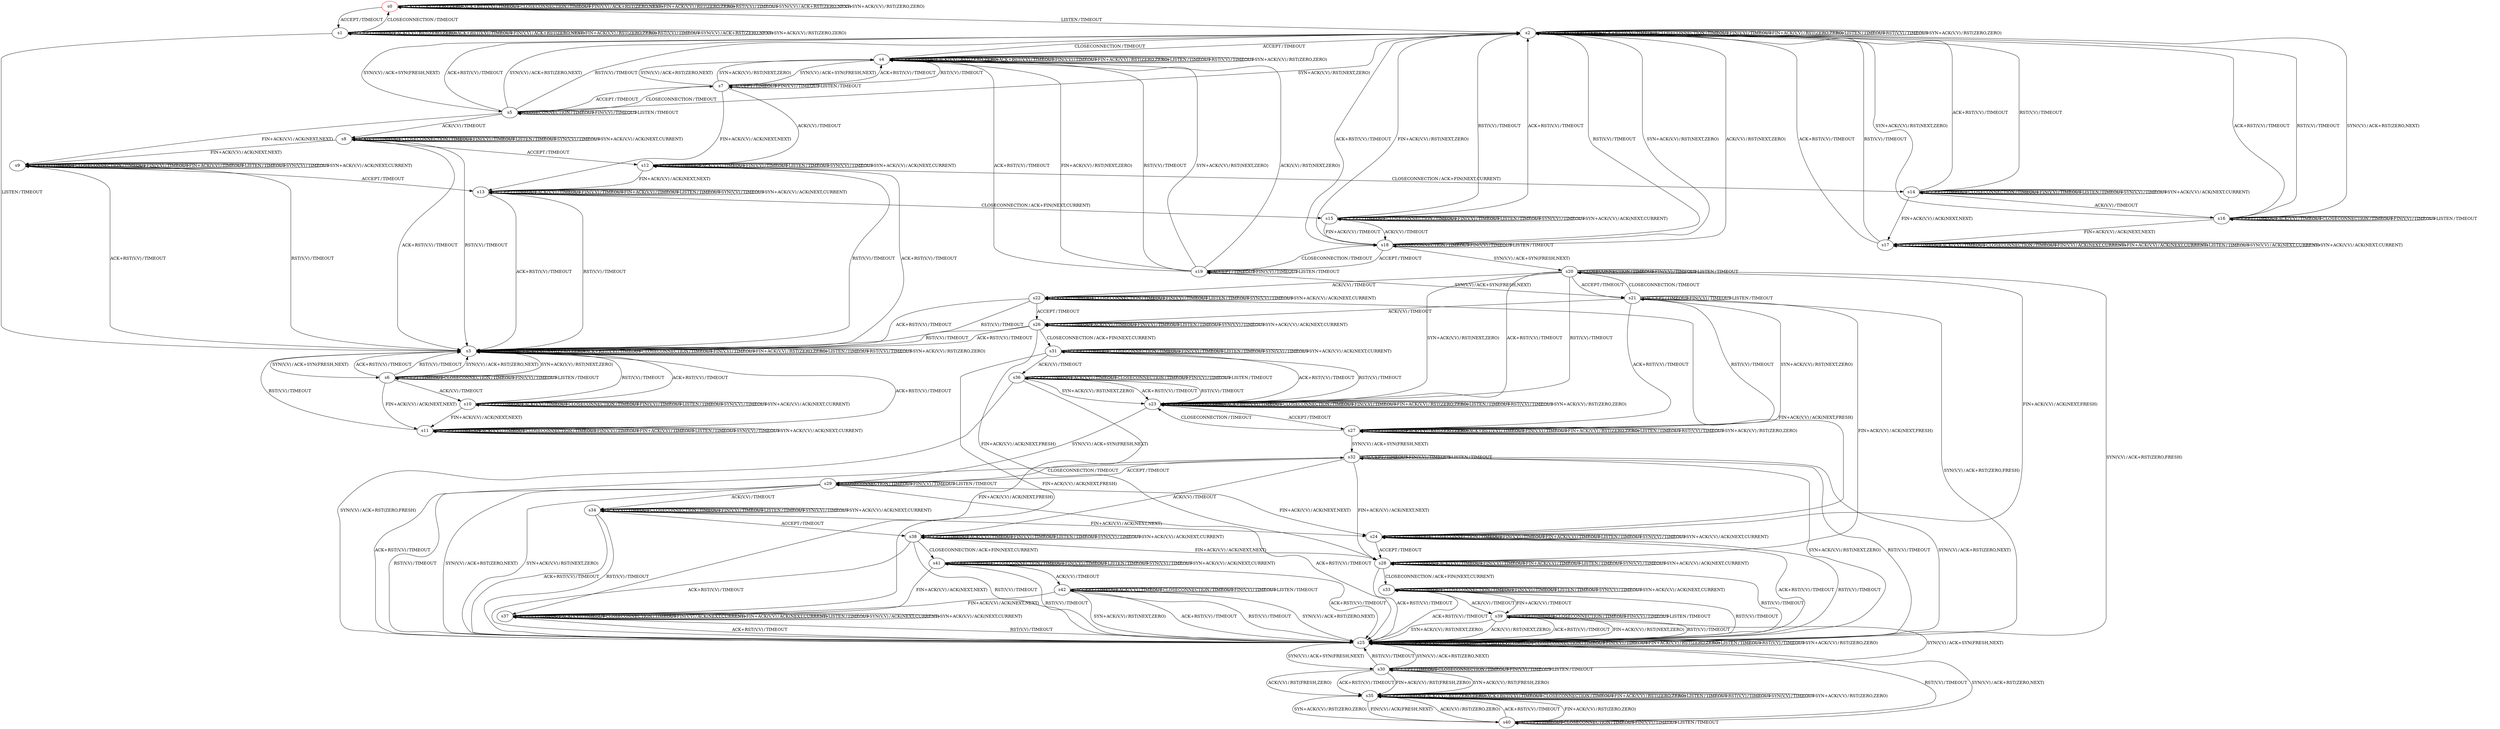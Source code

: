 digraph G {
label=""
s0 [color="red"]
s1
s2
s3
s4
s5
s6
s7
s8
s9
s10
s11
s12
s13
s14
s15
s16
s17
s18
s19
s20
s21
s22
s23
s24
s25
s26
s27
s28
s29
s30
s31
s32
s33
s34
s35
s36
s37
s38
s39
s40
s41
s42
s0 [label="s0"];
s0 -> s1[label=<<table border="0" cellpadding="1" cellspacing="0"><tr><td>ACCEPT</td><td>/</td><td>TIMEOUT</td></tr></table>>]
s0 -> s0[label=<<table border="0" cellpadding="1" cellspacing="0"><tr><td>ACK(V,V)</td><td>/</td><td>RST(ZERO,ZERO)</td></tr></table>>]
s0 -> s0[label=<<table border="0" cellpadding="1" cellspacing="0"><tr><td>ACK+RST(V,V)</td><td>/</td><td>TIMEOUT</td></tr></table>>]
s0 -> s0[label=<<table border="0" cellpadding="1" cellspacing="0"><tr><td>CLOSECONNECTION</td><td>/</td><td>TIMEOUT</td></tr></table>>]
s0 -> s0[label=<<table border="0" cellpadding="1" cellspacing="0"><tr><td>FIN(V,V)</td><td>/</td><td>ACK+RST(ZERO,NEXT)</td></tr></table>>]
s0 -> s0[label=<<table border="0" cellpadding="1" cellspacing="0"><tr><td>FIN+ACK(V,V)</td><td>/</td><td>RST(ZERO,ZERO)</td></tr></table>>]
s0 -> s2[label=<<table border="0" cellpadding="1" cellspacing="0"><tr><td>LISTEN</td><td>/</td><td>TIMEOUT</td></tr></table>>]
s0 -> s0[label=<<table border="0" cellpadding="1" cellspacing="0"><tr><td>RST(V,V)</td><td>/</td><td>TIMEOUT</td></tr></table>>]
s0 -> s0[label=<<table border="0" cellpadding="1" cellspacing="0"><tr><td>SYN(V,V)</td><td>/</td><td>ACK+RST(ZERO,NEXT)</td></tr></table>>]
s0 -> s0[label=<<table border="0" cellpadding="1" cellspacing="0"><tr><td>SYN+ACK(V,V)</td><td>/</td><td>RST(ZERO,ZERO)</td></tr></table>>]
s1 [label="s1"];
s1 -> s1[label=<<table border="0" cellpadding="1" cellspacing="0"><tr><td>ACCEPT</td><td>/</td><td>TIMEOUT</td></tr></table>>]
s1 -> s1[label=<<table border="0" cellpadding="1" cellspacing="0"><tr><td>ACK(V,V)</td><td>/</td><td>RST(ZERO,ZERO)</td></tr></table>>]
s1 -> s1[label=<<table border="0" cellpadding="1" cellspacing="0"><tr><td>ACK+RST(V,V)</td><td>/</td><td>TIMEOUT</td></tr></table>>]
s1 -> s0[label=<<table border="0" cellpadding="1" cellspacing="0"><tr><td>CLOSECONNECTION</td><td>/</td><td>TIMEOUT</td></tr></table>>]
s1 -> s1[label=<<table border="0" cellpadding="1" cellspacing="0"><tr><td>FIN(V,V)</td><td>/</td><td>ACK+RST(ZERO,NEXT)</td></tr></table>>]
s1 -> s1[label=<<table border="0" cellpadding="1" cellspacing="0"><tr><td>FIN+ACK(V,V)</td><td>/</td><td>RST(ZERO,ZERO)</td></tr></table>>]
s1 -> s3[label=<<table border="0" cellpadding="1" cellspacing="0"><tr><td>LISTEN</td><td>/</td><td>TIMEOUT</td></tr></table>>]
s1 -> s1[label=<<table border="0" cellpadding="1" cellspacing="0"><tr><td>RST(V,V)</td><td>/</td><td>TIMEOUT</td></tr></table>>]
s1 -> s1[label=<<table border="0" cellpadding="1" cellspacing="0"><tr><td>SYN(V,V)</td><td>/</td><td>ACK+RST(ZERO,NEXT)</td></tr></table>>]
s1 -> s1[label=<<table border="0" cellpadding="1" cellspacing="0"><tr><td>SYN+ACK(V,V)</td><td>/</td><td>RST(ZERO,ZERO)</td></tr></table>>]
s2 [label="s2"];
s2 -> s4[label=<<table border="0" cellpadding="1" cellspacing="0"><tr><td>ACCEPT</td><td>/</td><td>TIMEOUT</td></tr></table>>]
s2 -> s2[label=<<table border="0" cellpadding="1" cellspacing="0"><tr><td>ACK(V,V)</td><td>/</td><td>RST(ZERO,ZERO)</td></tr></table>>]
s2 -> s2[label=<<table border="0" cellpadding="1" cellspacing="0"><tr><td>ACK+RST(V,V)</td><td>/</td><td>TIMEOUT</td></tr></table>>]
s2 -> s2[label=<<table border="0" cellpadding="1" cellspacing="0"><tr><td>CLOSECONNECTION</td><td>/</td><td>TIMEOUT</td></tr></table>>]
s2 -> s2[label=<<table border="0" cellpadding="1" cellspacing="0"><tr><td>FIN(V,V)</td><td>/</td><td>TIMEOUT</td></tr></table>>]
s2 -> s2[label=<<table border="0" cellpadding="1" cellspacing="0"><tr><td>FIN+ACK(V,V)</td><td>/</td><td>RST(ZERO,ZERO)</td></tr></table>>]
s2 -> s2[label=<<table border="0" cellpadding="1" cellspacing="0"><tr><td>LISTEN</td><td>/</td><td>TIMEOUT</td></tr></table>>]
s2 -> s2[label=<<table border="0" cellpadding="1" cellspacing="0"><tr><td>RST(V,V)</td><td>/</td><td>TIMEOUT</td></tr></table>>]
s2 -> s5[label=<<table border="0" cellpadding="1" cellspacing="0"><tr><td>SYN(V,V)</td><td>/</td><td>ACK+SYN(FRESH,NEXT)</td></tr></table>>]
s2 -> s2[label=<<table border="0" cellpadding="1" cellspacing="0"><tr><td>SYN+ACK(V,V)</td><td>/</td><td>RST(ZERO,ZERO)</td></tr></table>>]
s3 [label="s3"];
s3 -> s3[label=<<table border="0" cellpadding="1" cellspacing="0"><tr><td>ACCEPT</td><td>/</td><td>TIMEOUT</td></tr></table>>]
s3 -> s3[label=<<table border="0" cellpadding="1" cellspacing="0"><tr><td>ACK(V,V)</td><td>/</td><td>RST(ZERO,ZERO)</td></tr></table>>]
s3 -> s3[label=<<table border="0" cellpadding="1" cellspacing="0"><tr><td>ACK+RST(V,V)</td><td>/</td><td>TIMEOUT</td></tr></table>>]
s3 -> s3[label=<<table border="0" cellpadding="1" cellspacing="0"><tr><td>CLOSECONNECTION</td><td>/</td><td>TIMEOUT</td></tr></table>>]
s3 -> s3[label=<<table border="0" cellpadding="1" cellspacing="0"><tr><td>FIN(V,V)</td><td>/</td><td>TIMEOUT</td></tr></table>>]
s3 -> s3[label=<<table border="0" cellpadding="1" cellspacing="0"><tr><td>FIN+ACK(V,V)</td><td>/</td><td>RST(ZERO,ZERO)</td></tr></table>>]
s3 -> s3[label=<<table border="0" cellpadding="1" cellspacing="0"><tr><td>LISTEN</td><td>/</td><td>TIMEOUT</td></tr></table>>]
s3 -> s3[label=<<table border="0" cellpadding="1" cellspacing="0"><tr><td>RST(V,V)</td><td>/</td><td>TIMEOUT</td></tr></table>>]
s3 -> s6[label=<<table border="0" cellpadding="1" cellspacing="0"><tr><td>SYN(V,V)</td><td>/</td><td>ACK+SYN(FRESH,NEXT)</td></tr></table>>]
s3 -> s3[label=<<table border="0" cellpadding="1" cellspacing="0"><tr><td>SYN+ACK(V,V)</td><td>/</td><td>RST(ZERO,ZERO)</td></tr></table>>]
s4 [label="s4"];
s4 -> s4[label=<<table border="0" cellpadding="1" cellspacing="0"><tr><td>ACCEPT</td><td>/</td><td>TIMEOUT</td></tr></table>>]
s4 -> s4[label=<<table border="0" cellpadding="1" cellspacing="0"><tr><td>ACK(V,V)</td><td>/</td><td>RST(ZERO,ZERO)</td></tr></table>>]
s4 -> s4[label=<<table border="0" cellpadding="1" cellspacing="0"><tr><td>ACK+RST(V,V)</td><td>/</td><td>TIMEOUT</td></tr></table>>]
s4 -> s2[label=<<table border="0" cellpadding="1" cellspacing="0"><tr><td>CLOSECONNECTION</td><td>/</td><td>TIMEOUT</td></tr></table>>]
s4 -> s4[label=<<table border="0" cellpadding="1" cellspacing="0"><tr><td>FIN(V,V)</td><td>/</td><td>TIMEOUT</td></tr></table>>]
s4 -> s4[label=<<table border="0" cellpadding="1" cellspacing="0"><tr><td>FIN+ACK(V,V)</td><td>/</td><td>RST(ZERO,ZERO)</td></tr></table>>]
s4 -> s4[label=<<table border="0" cellpadding="1" cellspacing="0"><tr><td>LISTEN</td><td>/</td><td>TIMEOUT</td></tr></table>>]
s4 -> s4[label=<<table border="0" cellpadding="1" cellspacing="0"><tr><td>RST(V,V)</td><td>/</td><td>TIMEOUT</td></tr></table>>]
s4 -> s7[label=<<table border="0" cellpadding="1" cellspacing="0"><tr><td>SYN(V,V)</td><td>/</td><td>ACK+SYN(FRESH,NEXT)</td></tr></table>>]
s4 -> s4[label=<<table border="0" cellpadding="1" cellspacing="0"><tr><td>SYN+ACK(V,V)</td><td>/</td><td>RST(ZERO,ZERO)</td></tr></table>>]
s5 [label="s5"];
s5 -> s7[label=<<table border="0" cellpadding="1" cellspacing="0"><tr><td>ACCEPT</td><td>/</td><td>TIMEOUT</td></tr></table>>]
s5 -> s8[label=<<table border="0" cellpadding="1" cellspacing="0"><tr><td>ACK(V,V)</td><td>/</td><td>TIMEOUT</td></tr></table>>]
s5 -> s2[label=<<table border="0" cellpadding="1" cellspacing="0"><tr><td>ACK+RST(V,V)</td><td>/</td><td>TIMEOUT</td></tr></table>>]
s5 -> s5[label=<<table border="0" cellpadding="1" cellspacing="0"><tr><td>CLOSECONNECTION</td><td>/</td><td>TIMEOUT</td></tr></table>>]
s5 -> s5[label=<<table border="0" cellpadding="1" cellspacing="0"><tr><td>FIN(V,V)</td><td>/</td><td>TIMEOUT</td></tr></table>>]
s5 -> s9[label=<<table border="0" cellpadding="1" cellspacing="0"><tr><td>FIN+ACK(V,V)</td><td>/</td><td>ACK(NEXT,NEXT)</td></tr></table>>]
s5 -> s5[label=<<table border="0" cellpadding="1" cellspacing="0"><tr><td>LISTEN</td><td>/</td><td>TIMEOUT</td></tr></table>>]
s5 -> s2[label=<<table border="0" cellpadding="1" cellspacing="0"><tr><td>RST(V,V)</td><td>/</td><td>TIMEOUT</td></tr></table>>]
s5 -> s2[label=<<table border="0" cellpadding="1" cellspacing="0"><tr><td>SYN(V,V)</td><td>/</td><td>ACK+RST(ZERO,NEXT)</td></tr></table>>]
s5 -> s2[label=<<table border="0" cellpadding="1" cellspacing="0"><tr><td>SYN+ACK(V,V)</td><td>/</td><td>RST(NEXT,ZERO)</td></tr></table>>]
s6 [label="s6"];
s6 -> s6[label=<<table border="0" cellpadding="1" cellspacing="0"><tr><td>ACCEPT</td><td>/</td><td>TIMEOUT</td></tr></table>>]
s6 -> s10[label=<<table border="0" cellpadding="1" cellspacing="0"><tr><td>ACK(V,V)</td><td>/</td><td>TIMEOUT</td></tr></table>>]
s6 -> s3[label=<<table border="0" cellpadding="1" cellspacing="0"><tr><td>ACK+RST(V,V)</td><td>/</td><td>TIMEOUT</td></tr></table>>]
s6 -> s6[label=<<table border="0" cellpadding="1" cellspacing="0"><tr><td>CLOSECONNECTION</td><td>/</td><td>TIMEOUT</td></tr></table>>]
s6 -> s6[label=<<table border="0" cellpadding="1" cellspacing="0"><tr><td>FIN(V,V)</td><td>/</td><td>TIMEOUT</td></tr></table>>]
s6 -> s11[label=<<table border="0" cellpadding="1" cellspacing="0"><tr><td>FIN+ACK(V,V)</td><td>/</td><td>ACK(NEXT,NEXT)</td></tr></table>>]
s6 -> s6[label=<<table border="0" cellpadding="1" cellspacing="0"><tr><td>LISTEN</td><td>/</td><td>TIMEOUT</td></tr></table>>]
s6 -> s3[label=<<table border="0" cellpadding="1" cellspacing="0"><tr><td>RST(V,V)</td><td>/</td><td>TIMEOUT</td></tr></table>>]
s6 -> s3[label=<<table border="0" cellpadding="1" cellspacing="0"><tr><td>SYN(V,V)</td><td>/</td><td>ACK+RST(ZERO,NEXT)</td></tr></table>>]
s6 -> s3[label=<<table border="0" cellpadding="1" cellspacing="0"><tr><td>SYN+ACK(V,V)</td><td>/</td><td>RST(NEXT,ZERO)</td></tr></table>>]
s7 [label="s7"];
s7 -> s7[label=<<table border="0" cellpadding="1" cellspacing="0"><tr><td>ACCEPT</td><td>/</td><td>TIMEOUT</td></tr></table>>]
s7 -> s12[label=<<table border="0" cellpadding="1" cellspacing="0"><tr><td>ACK(V,V)</td><td>/</td><td>TIMEOUT</td></tr></table>>]
s7 -> s4[label=<<table border="0" cellpadding="1" cellspacing="0"><tr><td>ACK+RST(V,V)</td><td>/</td><td>TIMEOUT</td></tr></table>>]
s7 -> s5[label=<<table border="0" cellpadding="1" cellspacing="0"><tr><td>CLOSECONNECTION</td><td>/</td><td>TIMEOUT</td></tr></table>>]
s7 -> s7[label=<<table border="0" cellpadding="1" cellspacing="0"><tr><td>FIN(V,V)</td><td>/</td><td>TIMEOUT</td></tr></table>>]
s7 -> s13[label=<<table border="0" cellpadding="1" cellspacing="0"><tr><td>FIN+ACK(V,V)</td><td>/</td><td>ACK(NEXT,NEXT)</td></tr></table>>]
s7 -> s7[label=<<table border="0" cellpadding="1" cellspacing="0"><tr><td>LISTEN</td><td>/</td><td>TIMEOUT</td></tr></table>>]
s7 -> s4[label=<<table border="0" cellpadding="1" cellspacing="0"><tr><td>RST(V,V)</td><td>/</td><td>TIMEOUT</td></tr></table>>]
s7 -> s4[label=<<table border="0" cellpadding="1" cellspacing="0"><tr><td>SYN(V,V)</td><td>/</td><td>ACK+RST(ZERO,NEXT)</td></tr></table>>]
s7 -> s4[label=<<table border="0" cellpadding="1" cellspacing="0"><tr><td>SYN+ACK(V,V)</td><td>/</td><td>RST(NEXT,ZERO)</td></tr></table>>]
s8 [label="s8"];
s8 -> s12[label=<<table border="0" cellpadding="1" cellspacing="0"><tr><td>ACCEPT</td><td>/</td><td>TIMEOUT</td></tr></table>>]
s8 -> s8[label=<<table border="0" cellpadding="1" cellspacing="0"><tr><td>ACK(V,V)</td><td>/</td><td>TIMEOUT</td></tr></table>>]
s8 -> s3[label=<<table border="0" cellpadding="1" cellspacing="0"><tr><td>ACK+RST(V,V)</td><td>/</td><td>TIMEOUT</td></tr></table>>]
s8 -> s8[label=<<table border="0" cellpadding="1" cellspacing="0"><tr><td>CLOSECONNECTION</td><td>/</td><td>TIMEOUT</td></tr></table>>]
s8 -> s8[label=<<table border="0" cellpadding="1" cellspacing="0"><tr><td>FIN(V,V)</td><td>/</td><td>TIMEOUT</td></tr></table>>]
s8 -> s9[label=<<table border="0" cellpadding="1" cellspacing="0"><tr><td>FIN+ACK(V,V)</td><td>/</td><td>ACK(NEXT,NEXT)</td></tr></table>>]
s8 -> s8[label=<<table border="0" cellpadding="1" cellspacing="0"><tr><td>LISTEN</td><td>/</td><td>TIMEOUT</td></tr></table>>]
s8 -> s3[label=<<table border="0" cellpadding="1" cellspacing="0"><tr><td>RST(V,V)</td><td>/</td><td>TIMEOUT</td></tr></table>>]
s8 -> s8[label=<<table border="0" cellpadding="1" cellspacing="0"><tr><td>SYN(V,V)</td><td>/</td><td>TIMEOUT</td></tr></table>>]
s8 -> s8[label=<<table border="0" cellpadding="1" cellspacing="0"><tr><td>SYN+ACK(V,V)</td><td>/</td><td>ACK(NEXT,CURRENT)</td></tr></table>>]
s9 [label="s9"];
s9 -> s13[label=<<table border="0" cellpadding="1" cellspacing="0"><tr><td>ACCEPT</td><td>/</td><td>TIMEOUT</td></tr></table>>]
s9 -> s9[label=<<table border="0" cellpadding="1" cellspacing="0"><tr><td>ACK(V,V)</td><td>/</td><td>TIMEOUT</td></tr></table>>]
s9 -> s3[label=<<table border="0" cellpadding="1" cellspacing="0"><tr><td>ACK+RST(V,V)</td><td>/</td><td>TIMEOUT</td></tr></table>>]
s9 -> s9[label=<<table border="0" cellpadding="1" cellspacing="0"><tr><td>CLOSECONNECTION</td><td>/</td><td>TIMEOUT</td></tr></table>>]
s9 -> s9[label=<<table border="0" cellpadding="1" cellspacing="0"><tr><td>FIN(V,V)</td><td>/</td><td>TIMEOUT</td></tr></table>>]
s9 -> s9[label=<<table border="0" cellpadding="1" cellspacing="0"><tr><td>FIN+ACK(V,V)</td><td>/</td><td>TIMEOUT</td></tr></table>>]
s9 -> s9[label=<<table border="0" cellpadding="1" cellspacing="0"><tr><td>LISTEN</td><td>/</td><td>TIMEOUT</td></tr></table>>]
s9 -> s3[label=<<table border="0" cellpadding="1" cellspacing="0"><tr><td>RST(V,V)</td><td>/</td><td>TIMEOUT</td></tr></table>>]
s9 -> s9[label=<<table border="0" cellpadding="1" cellspacing="0"><tr><td>SYN(V,V)</td><td>/</td><td>TIMEOUT</td></tr></table>>]
s9 -> s9[label=<<table border="0" cellpadding="1" cellspacing="0"><tr><td>SYN+ACK(V,V)</td><td>/</td><td>ACK(NEXT,CURRENT)</td></tr></table>>]
s10 [label="s10"];
s10 -> s10[label=<<table border="0" cellpadding="1" cellspacing="0"><tr><td>ACCEPT</td><td>/</td><td>TIMEOUT</td></tr></table>>]
s10 -> s10[label=<<table border="0" cellpadding="1" cellspacing="0"><tr><td>ACK(V,V)</td><td>/</td><td>TIMEOUT</td></tr></table>>]
s10 -> s3[label=<<table border="0" cellpadding="1" cellspacing="0"><tr><td>ACK+RST(V,V)</td><td>/</td><td>TIMEOUT</td></tr></table>>]
s10 -> s10[label=<<table border="0" cellpadding="1" cellspacing="0"><tr><td>CLOSECONNECTION</td><td>/</td><td>TIMEOUT</td></tr></table>>]
s10 -> s10[label=<<table border="0" cellpadding="1" cellspacing="0"><tr><td>FIN(V,V)</td><td>/</td><td>TIMEOUT</td></tr></table>>]
s10 -> s11[label=<<table border="0" cellpadding="1" cellspacing="0"><tr><td>FIN+ACK(V,V)</td><td>/</td><td>ACK(NEXT,NEXT)</td></tr></table>>]
s10 -> s10[label=<<table border="0" cellpadding="1" cellspacing="0"><tr><td>LISTEN</td><td>/</td><td>TIMEOUT</td></tr></table>>]
s10 -> s3[label=<<table border="0" cellpadding="1" cellspacing="0"><tr><td>RST(V,V)</td><td>/</td><td>TIMEOUT</td></tr></table>>]
s10 -> s10[label=<<table border="0" cellpadding="1" cellspacing="0"><tr><td>SYN(V,V)</td><td>/</td><td>TIMEOUT</td></tr></table>>]
s10 -> s10[label=<<table border="0" cellpadding="1" cellspacing="0"><tr><td>SYN+ACK(V,V)</td><td>/</td><td>ACK(NEXT,CURRENT)</td></tr></table>>]
s11 [label="s11"];
s11 -> s11[label=<<table border="0" cellpadding="1" cellspacing="0"><tr><td>ACCEPT</td><td>/</td><td>TIMEOUT</td></tr></table>>]
s11 -> s11[label=<<table border="0" cellpadding="1" cellspacing="0"><tr><td>ACK(V,V)</td><td>/</td><td>TIMEOUT</td></tr></table>>]
s11 -> s3[label=<<table border="0" cellpadding="1" cellspacing="0"><tr><td>ACK+RST(V,V)</td><td>/</td><td>TIMEOUT</td></tr></table>>]
s11 -> s11[label=<<table border="0" cellpadding="1" cellspacing="0"><tr><td>CLOSECONNECTION</td><td>/</td><td>TIMEOUT</td></tr></table>>]
s11 -> s11[label=<<table border="0" cellpadding="1" cellspacing="0"><tr><td>FIN(V,V)</td><td>/</td><td>TIMEOUT</td></tr></table>>]
s11 -> s11[label=<<table border="0" cellpadding="1" cellspacing="0"><tr><td>FIN+ACK(V,V)</td><td>/</td><td>TIMEOUT</td></tr></table>>]
s11 -> s11[label=<<table border="0" cellpadding="1" cellspacing="0"><tr><td>LISTEN</td><td>/</td><td>TIMEOUT</td></tr></table>>]
s11 -> s3[label=<<table border="0" cellpadding="1" cellspacing="0"><tr><td>RST(V,V)</td><td>/</td><td>TIMEOUT</td></tr></table>>]
s11 -> s11[label=<<table border="0" cellpadding="1" cellspacing="0"><tr><td>SYN(V,V)</td><td>/</td><td>TIMEOUT</td></tr></table>>]
s11 -> s11[label=<<table border="0" cellpadding="1" cellspacing="0"><tr><td>SYN+ACK(V,V)</td><td>/</td><td>ACK(NEXT,CURRENT)</td></tr></table>>]
s12 [label="s12"];
s12 -> s12[label=<<table border="0" cellpadding="1" cellspacing="0"><tr><td>ACCEPT</td><td>/</td><td>TIMEOUT</td></tr></table>>]
s12 -> s12[label=<<table border="0" cellpadding="1" cellspacing="0"><tr><td>ACK(V,V)</td><td>/</td><td>TIMEOUT</td></tr></table>>]
s12 -> s3[label=<<table border="0" cellpadding="1" cellspacing="0"><tr><td>ACK+RST(V,V)</td><td>/</td><td>TIMEOUT</td></tr></table>>]
s12 -> s14[label=<<table border="0" cellpadding="1" cellspacing="0"><tr><td>CLOSECONNECTION</td><td>/</td><td>ACK+FIN(NEXT,CURRENT)</td></tr></table>>]
s12 -> s12[label=<<table border="0" cellpadding="1" cellspacing="0"><tr><td>FIN(V,V)</td><td>/</td><td>TIMEOUT</td></tr></table>>]
s12 -> s13[label=<<table border="0" cellpadding="1" cellspacing="0"><tr><td>FIN+ACK(V,V)</td><td>/</td><td>ACK(NEXT,NEXT)</td></tr></table>>]
s12 -> s12[label=<<table border="0" cellpadding="1" cellspacing="0"><tr><td>LISTEN</td><td>/</td><td>TIMEOUT</td></tr></table>>]
s12 -> s3[label=<<table border="0" cellpadding="1" cellspacing="0"><tr><td>RST(V,V)</td><td>/</td><td>TIMEOUT</td></tr></table>>]
s12 -> s12[label=<<table border="0" cellpadding="1" cellspacing="0"><tr><td>SYN(V,V)</td><td>/</td><td>TIMEOUT</td></tr></table>>]
s12 -> s12[label=<<table border="0" cellpadding="1" cellspacing="0"><tr><td>SYN+ACK(V,V)</td><td>/</td><td>ACK(NEXT,CURRENT)</td></tr></table>>]
s13 [label="s13"];
s13 -> s13[label=<<table border="0" cellpadding="1" cellspacing="0"><tr><td>ACCEPT</td><td>/</td><td>TIMEOUT</td></tr></table>>]
s13 -> s13[label=<<table border="0" cellpadding="1" cellspacing="0"><tr><td>ACK(V,V)</td><td>/</td><td>TIMEOUT</td></tr></table>>]
s13 -> s3[label=<<table border="0" cellpadding="1" cellspacing="0"><tr><td>ACK+RST(V,V)</td><td>/</td><td>TIMEOUT</td></tr></table>>]
s13 -> s15[label=<<table border="0" cellpadding="1" cellspacing="0"><tr><td>CLOSECONNECTION</td><td>/</td><td>ACK+FIN(NEXT,CURRENT)</td></tr></table>>]
s13 -> s13[label=<<table border="0" cellpadding="1" cellspacing="0"><tr><td>FIN(V,V)</td><td>/</td><td>TIMEOUT</td></tr></table>>]
s13 -> s13[label=<<table border="0" cellpadding="1" cellspacing="0"><tr><td>FIN+ACK(V,V)</td><td>/</td><td>TIMEOUT</td></tr></table>>]
s13 -> s13[label=<<table border="0" cellpadding="1" cellspacing="0"><tr><td>LISTEN</td><td>/</td><td>TIMEOUT</td></tr></table>>]
s13 -> s3[label=<<table border="0" cellpadding="1" cellspacing="0"><tr><td>RST(V,V)</td><td>/</td><td>TIMEOUT</td></tr></table>>]
s13 -> s13[label=<<table border="0" cellpadding="1" cellspacing="0"><tr><td>SYN(V,V)</td><td>/</td><td>TIMEOUT</td></tr></table>>]
s13 -> s13[label=<<table border="0" cellpadding="1" cellspacing="0"><tr><td>SYN+ACK(V,V)</td><td>/</td><td>ACK(NEXT,CURRENT)</td></tr></table>>]
s14 [label="s14"];
s14 -> s14[label=<<table border="0" cellpadding="1" cellspacing="0"><tr><td>ACCEPT</td><td>/</td><td>TIMEOUT</td></tr></table>>]
s14 -> s16[label=<<table border="0" cellpadding="1" cellspacing="0"><tr><td>ACK(V,V)</td><td>/</td><td>TIMEOUT</td></tr></table>>]
s14 -> s2[label=<<table border="0" cellpadding="1" cellspacing="0"><tr><td>ACK+RST(V,V)</td><td>/</td><td>TIMEOUT</td></tr></table>>]
s14 -> s14[label=<<table border="0" cellpadding="1" cellspacing="0"><tr><td>CLOSECONNECTION</td><td>/</td><td>TIMEOUT</td></tr></table>>]
s14 -> s14[label=<<table border="0" cellpadding="1" cellspacing="0"><tr><td>FIN(V,V)</td><td>/</td><td>TIMEOUT</td></tr></table>>]
s14 -> s17[label=<<table border="0" cellpadding="1" cellspacing="0"><tr><td>FIN+ACK(V,V)</td><td>/</td><td>ACK(NEXT,NEXT)</td></tr></table>>]
s14 -> s14[label=<<table border="0" cellpadding="1" cellspacing="0"><tr><td>LISTEN</td><td>/</td><td>TIMEOUT</td></tr></table>>]
s14 -> s2[label=<<table border="0" cellpadding="1" cellspacing="0"><tr><td>RST(V,V)</td><td>/</td><td>TIMEOUT</td></tr></table>>]
s14 -> s14[label=<<table border="0" cellpadding="1" cellspacing="0"><tr><td>SYN(V,V)</td><td>/</td><td>TIMEOUT</td></tr></table>>]
s14 -> s14[label=<<table border="0" cellpadding="1" cellspacing="0"><tr><td>SYN+ACK(V,V)</td><td>/</td><td>ACK(NEXT,CURRENT)</td></tr></table>>]
s15 [label="s15"];
s15 -> s15[label=<<table border="0" cellpadding="1" cellspacing="0"><tr><td>ACCEPT</td><td>/</td><td>TIMEOUT</td></tr></table>>]
s15 -> s18[label=<<table border="0" cellpadding="1" cellspacing="0"><tr><td>ACK(V,V)</td><td>/</td><td>TIMEOUT</td></tr></table>>]
s15 -> s2[label=<<table border="0" cellpadding="1" cellspacing="0"><tr><td>ACK+RST(V,V)</td><td>/</td><td>TIMEOUT</td></tr></table>>]
s15 -> s15[label=<<table border="0" cellpadding="1" cellspacing="0"><tr><td>CLOSECONNECTION</td><td>/</td><td>TIMEOUT</td></tr></table>>]
s15 -> s15[label=<<table border="0" cellpadding="1" cellspacing="0"><tr><td>FIN(V,V)</td><td>/</td><td>TIMEOUT</td></tr></table>>]
s15 -> s18[label=<<table border="0" cellpadding="1" cellspacing="0"><tr><td>FIN+ACK(V,V)</td><td>/</td><td>TIMEOUT</td></tr></table>>]
s15 -> s15[label=<<table border="0" cellpadding="1" cellspacing="0"><tr><td>LISTEN</td><td>/</td><td>TIMEOUT</td></tr></table>>]
s15 -> s2[label=<<table border="0" cellpadding="1" cellspacing="0"><tr><td>RST(V,V)</td><td>/</td><td>TIMEOUT</td></tr></table>>]
s15 -> s15[label=<<table border="0" cellpadding="1" cellspacing="0"><tr><td>SYN(V,V)</td><td>/</td><td>TIMEOUT</td></tr></table>>]
s15 -> s15[label=<<table border="0" cellpadding="1" cellspacing="0"><tr><td>SYN+ACK(V,V)</td><td>/</td><td>ACK(NEXT,CURRENT)</td></tr></table>>]
s16 [label="s16"];
s16 -> s16[label=<<table border="0" cellpadding="1" cellspacing="0"><tr><td>ACCEPT</td><td>/</td><td>TIMEOUT</td></tr></table>>]
s16 -> s16[label=<<table border="0" cellpadding="1" cellspacing="0"><tr><td>ACK(V,V)</td><td>/</td><td>TIMEOUT</td></tr></table>>]
s16 -> s2[label=<<table border="0" cellpadding="1" cellspacing="0"><tr><td>ACK+RST(V,V)</td><td>/</td><td>TIMEOUT</td></tr></table>>]
s16 -> s16[label=<<table border="0" cellpadding="1" cellspacing="0"><tr><td>CLOSECONNECTION</td><td>/</td><td>TIMEOUT</td></tr></table>>]
s16 -> s16[label=<<table border="0" cellpadding="1" cellspacing="0"><tr><td>FIN(V,V)</td><td>/</td><td>TIMEOUT</td></tr></table>>]
s16 -> s17[label=<<table border="0" cellpadding="1" cellspacing="0"><tr><td>FIN+ACK(V,V)</td><td>/</td><td>ACK(NEXT,NEXT)</td></tr></table>>]
s16 -> s16[label=<<table border="0" cellpadding="1" cellspacing="0"><tr><td>LISTEN</td><td>/</td><td>TIMEOUT</td></tr></table>>]
s16 -> s2[label=<<table border="0" cellpadding="1" cellspacing="0"><tr><td>RST(V,V)</td><td>/</td><td>TIMEOUT</td></tr></table>>]
s16 -> s2[label=<<table border="0" cellpadding="1" cellspacing="0"><tr><td>SYN(V,V)</td><td>/</td><td>ACK+RST(ZERO,NEXT)</td></tr></table>>]
s16 -> s2[label=<<table border="0" cellpadding="1" cellspacing="0"><tr><td>SYN+ACK(V,V)</td><td>/</td><td>RST(NEXT,ZERO)</td></tr></table>>]
s17 [label="s17"];
s17 -> s17[label=<<table border="0" cellpadding="1" cellspacing="0"><tr><td>ACCEPT</td><td>/</td><td>TIMEOUT</td></tr></table>>]
s17 -> s17[label=<<table border="0" cellpadding="1" cellspacing="0"><tr><td>ACK(V,V)</td><td>/</td><td>TIMEOUT</td></tr></table>>]
s17 -> s2[label=<<table border="0" cellpadding="1" cellspacing="0"><tr><td>ACK+RST(V,V)</td><td>/</td><td>TIMEOUT</td></tr></table>>]
s17 -> s17[label=<<table border="0" cellpadding="1" cellspacing="0"><tr><td>CLOSECONNECTION</td><td>/</td><td>TIMEOUT</td></tr></table>>]
s17 -> s17[label=<<table border="0" cellpadding="1" cellspacing="0"><tr><td>FIN(V,V)</td><td>/</td><td>ACK(NEXT,CURRENT)</td></tr></table>>]
s17 -> s17[label=<<table border="0" cellpadding="1" cellspacing="0"><tr><td>FIN+ACK(V,V)</td><td>/</td><td>ACK(NEXT,CURRENT)</td></tr></table>>]
s17 -> s17[label=<<table border="0" cellpadding="1" cellspacing="0"><tr><td>LISTEN</td><td>/</td><td>TIMEOUT</td></tr></table>>]
s17 -> s2[label=<<table border="0" cellpadding="1" cellspacing="0"><tr><td>RST(V,V)</td><td>/</td><td>TIMEOUT</td></tr></table>>]
s17 -> s17[label=<<table border="0" cellpadding="1" cellspacing="0"><tr><td>SYN(V,V)</td><td>/</td><td>ACK(NEXT,CURRENT)</td></tr></table>>]
s17 -> s17[label=<<table border="0" cellpadding="1" cellspacing="0"><tr><td>SYN+ACK(V,V)</td><td>/</td><td>ACK(NEXT,CURRENT)</td></tr></table>>]
s18 [label="s18"];
s18 -> s19[label=<<table border="0" cellpadding="1" cellspacing="0"><tr><td>ACCEPT</td><td>/</td><td>TIMEOUT</td></tr></table>>]
s18 -> s2[label=<<table border="0" cellpadding="1" cellspacing="0"><tr><td>ACK(V,V)</td><td>/</td><td>RST(NEXT,ZERO)</td></tr></table>>]
s18 -> s2[label=<<table border="0" cellpadding="1" cellspacing="0"><tr><td>ACK+RST(V,V)</td><td>/</td><td>TIMEOUT</td></tr></table>>]
s18 -> s18[label=<<table border="0" cellpadding="1" cellspacing="0"><tr><td>CLOSECONNECTION</td><td>/</td><td>TIMEOUT</td></tr></table>>]
s18 -> s18[label=<<table border="0" cellpadding="1" cellspacing="0"><tr><td>FIN(V,V)</td><td>/</td><td>TIMEOUT</td></tr></table>>]
s18 -> s2[label=<<table border="0" cellpadding="1" cellspacing="0"><tr><td>FIN+ACK(V,V)</td><td>/</td><td>RST(NEXT,ZERO)</td></tr></table>>]
s18 -> s18[label=<<table border="0" cellpadding="1" cellspacing="0"><tr><td>LISTEN</td><td>/</td><td>TIMEOUT</td></tr></table>>]
s18 -> s2[label=<<table border="0" cellpadding="1" cellspacing="0"><tr><td>RST(V,V)</td><td>/</td><td>TIMEOUT</td></tr></table>>]
s18 -> s20[label=<<table border="0" cellpadding="1" cellspacing="0"><tr><td>SYN(V,V)</td><td>/</td><td>ACK+SYN(FRESH,NEXT)</td></tr></table>>]
s18 -> s2[label=<<table border="0" cellpadding="1" cellspacing="0"><tr><td>SYN+ACK(V,V)</td><td>/</td><td>RST(NEXT,ZERO)</td></tr></table>>]
s19 [label="s19"];
s19 -> s19[label=<<table border="0" cellpadding="1" cellspacing="0"><tr><td>ACCEPT</td><td>/</td><td>TIMEOUT</td></tr></table>>]
s19 -> s4[label=<<table border="0" cellpadding="1" cellspacing="0"><tr><td>ACK(V,V)</td><td>/</td><td>RST(NEXT,ZERO)</td></tr></table>>]
s19 -> s4[label=<<table border="0" cellpadding="1" cellspacing="0"><tr><td>ACK+RST(V,V)</td><td>/</td><td>TIMEOUT</td></tr></table>>]
s19 -> s18[label=<<table border="0" cellpadding="1" cellspacing="0"><tr><td>CLOSECONNECTION</td><td>/</td><td>TIMEOUT</td></tr></table>>]
s19 -> s19[label=<<table border="0" cellpadding="1" cellspacing="0"><tr><td>FIN(V,V)</td><td>/</td><td>TIMEOUT</td></tr></table>>]
s19 -> s4[label=<<table border="0" cellpadding="1" cellspacing="0"><tr><td>FIN+ACK(V,V)</td><td>/</td><td>RST(NEXT,ZERO)</td></tr></table>>]
s19 -> s19[label=<<table border="0" cellpadding="1" cellspacing="0"><tr><td>LISTEN</td><td>/</td><td>TIMEOUT</td></tr></table>>]
s19 -> s4[label=<<table border="0" cellpadding="1" cellspacing="0"><tr><td>RST(V,V)</td><td>/</td><td>TIMEOUT</td></tr></table>>]
s19 -> s21[label=<<table border="0" cellpadding="1" cellspacing="0"><tr><td>SYN(V,V)</td><td>/</td><td>ACK+SYN(FRESH,NEXT)</td></tr></table>>]
s19 -> s4[label=<<table border="0" cellpadding="1" cellspacing="0"><tr><td>SYN+ACK(V,V)</td><td>/</td><td>RST(NEXT,ZERO)</td></tr></table>>]
s20 [label="s20"];
s20 -> s21[label=<<table border="0" cellpadding="1" cellspacing="0"><tr><td>ACCEPT</td><td>/</td><td>TIMEOUT</td></tr></table>>]
s20 -> s22[label=<<table border="0" cellpadding="1" cellspacing="0"><tr><td>ACK(V,V)</td><td>/</td><td>TIMEOUT</td></tr></table>>]
s20 -> s23[label=<<table border="0" cellpadding="1" cellspacing="0"><tr><td>ACK+RST(V,V)</td><td>/</td><td>TIMEOUT</td></tr></table>>]
s20 -> s20[label=<<table border="0" cellpadding="1" cellspacing="0"><tr><td>CLOSECONNECTION</td><td>/</td><td>TIMEOUT</td></tr></table>>]
s20 -> s20[label=<<table border="0" cellpadding="1" cellspacing="0"><tr><td>FIN(V,V)</td><td>/</td><td>TIMEOUT</td></tr></table>>]
s20 -> s24[label=<<table border="0" cellpadding="1" cellspacing="0"><tr><td>FIN+ACK(V,V)</td><td>/</td><td>ACK(NEXT,FRESH)</td></tr></table>>]
s20 -> s20[label=<<table border="0" cellpadding="1" cellspacing="0"><tr><td>LISTEN</td><td>/</td><td>TIMEOUT</td></tr></table>>]
s20 -> s23[label=<<table border="0" cellpadding="1" cellspacing="0"><tr><td>RST(V,V)</td><td>/</td><td>TIMEOUT</td></tr></table>>]
s20 -> s25[label=<<table border="0" cellpadding="1" cellspacing="0"><tr><td>SYN(V,V)</td><td>/</td><td>ACK+RST(ZERO,FRESH)</td></tr></table>>]
s20 -> s23[label=<<table border="0" cellpadding="1" cellspacing="0"><tr><td>SYN+ACK(V,V)</td><td>/</td><td>RST(NEXT,ZERO)</td></tr></table>>]
s21 [label="s21"];
s21 -> s21[label=<<table border="0" cellpadding="1" cellspacing="0"><tr><td>ACCEPT</td><td>/</td><td>TIMEOUT</td></tr></table>>]
s21 -> s26[label=<<table border="0" cellpadding="1" cellspacing="0"><tr><td>ACK(V,V)</td><td>/</td><td>TIMEOUT</td></tr></table>>]
s21 -> s27[label=<<table border="0" cellpadding="1" cellspacing="0"><tr><td>ACK+RST(V,V)</td><td>/</td><td>TIMEOUT</td></tr></table>>]
s21 -> s20[label=<<table border="0" cellpadding="1" cellspacing="0"><tr><td>CLOSECONNECTION</td><td>/</td><td>TIMEOUT</td></tr></table>>]
s21 -> s21[label=<<table border="0" cellpadding="1" cellspacing="0"><tr><td>FIN(V,V)</td><td>/</td><td>TIMEOUT</td></tr></table>>]
s21 -> s28[label=<<table border="0" cellpadding="1" cellspacing="0"><tr><td>FIN+ACK(V,V)</td><td>/</td><td>ACK(NEXT,FRESH)</td></tr></table>>]
s21 -> s21[label=<<table border="0" cellpadding="1" cellspacing="0"><tr><td>LISTEN</td><td>/</td><td>TIMEOUT</td></tr></table>>]
s21 -> s27[label=<<table border="0" cellpadding="1" cellspacing="0"><tr><td>RST(V,V)</td><td>/</td><td>TIMEOUT</td></tr></table>>]
s21 -> s25[label=<<table border="0" cellpadding="1" cellspacing="0"><tr><td>SYN(V,V)</td><td>/</td><td>ACK+RST(ZERO,FRESH)</td></tr></table>>]
s21 -> s27[label=<<table border="0" cellpadding="1" cellspacing="0"><tr><td>SYN+ACK(V,V)</td><td>/</td><td>RST(NEXT,ZERO)</td></tr></table>>]
s22 [label="s22"];
s22 -> s26[label=<<table border="0" cellpadding="1" cellspacing="0"><tr><td>ACCEPT</td><td>/</td><td>TIMEOUT</td></tr></table>>]
s22 -> s22[label=<<table border="0" cellpadding="1" cellspacing="0"><tr><td>ACK(V,V)</td><td>/</td><td>TIMEOUT</td></tr></table>>]
s22 -> s3[label=<<table border="0" cellpadding="1" cellspacing="0"><tr><td>ACK+RST(V,V)</td><td>/</td><td>TIMEOUT</td></tr></table>>]
s22 -> s22[label=<<table border="0" cellpadding="1" cellspacing="0"><tr><td>CLOSECONNECTION</td><td>/</td><td>TIMEOUT</td></tr></table>>]
s22 -> s22[label=<<table border="0" cellpadding="1" cellspacing="0"><tr><td>FIN(V,V)</td><td>/</td><td>TIMEOUT</td></tr></table>>]
s22 -> s24[label=<<table border="0" cellpadding="1" cellspacing="0"><tr><td>FIN+ACK(V,V)</td><td>/</td><td>ACK(NEXT,FRESH)</td></tr></table>>]
s22 -> s22[label=<<table border="0" cellpadding="1" cellspacing="0"><tr><td>LISTEN</td><td>/</td><td>TIMEOUT</td></tr></table>>]
s22 -> s3[label=<<table border="0" cellpadding="1" cellspacing="0"><tr><td>RST(V,V)</td><td>/</td><td>TIMEOUT</td></tr></table>>]
s22 -> s22[label=<<table border="0" cellpadding="1" cellspacing="0"><tr><td>SYN(V,V)</td><td>/</td><td>TIMEOUT</td></tr></table>>]
s22 -> s22[label=<<table border="0" cellpadding="1" cellspacing="0"><tr><td>SYN+ACK(V,V)</td><td>/</td><td>ACK(NEXT,CURRENT)</td></tr></table>>]
s23 [label="s23"];
s23 -> s27[label=<<table border="0" cellpadding="1" cellspacing="0"><tr><td>ACCEPT</td><td>/</td><td>TIMEOUT</td></tr></table>>]
s23 -> s23[label=<<table border="0" cellpadding="1" cellspacing="0"><tr><td>ACK(V,V)</td><td>/</td><td>RST(ZERO,ZERO)</td></tr></table>>]
s23 -> s23[label=<<table border="0" cellpadding="1" cellspacing="0"><tr><td>ACK+RST(V,V)</td><td>/</td><td>TIMEOUT</td></tr></table>>]
s23 -> s23[label=<<table border="0" cellpadding="1" cellspacing="0"><tr><td>CLOSECONNECTION</td><td>/</td><td>TIMEOUT</td></tr></table>>]
s23 -> s23[label=<<table border="0" cellpadding="1" cellspacing="0"><tr><td>FIN(V,V)</td><td>/</td><td>TIMEOUT</td></tr></table>>]
s23 -> s23[label=<<table border="0" cellpadding="1" cellspacing="0"><tr><td>FIN+ACK(V,V)</td><td>/</td><td>RST(ZERO,ZERO)</td></tr></table>>]
s23 -> s23[label=<<table border="0" cellpadding="1" cellspacing="0"><tr><td>LISTEN</td><td>/</td><td>TIMEOUT</td></tr></table>>]
s23 -> s23[label=<<table border="0" cellpadding="1" cellspacing="0"><tr><td>RST(V,V)</td><td>/</td><td>TIMEOUT</td></tr></table>>]
s23 -> s29[label=<<table border="0" cellpadding="1" cellspacing="0"><tr><td>SYN(V,V)</td><td>/</td><td>ACK+SYN(FRESH,NEXT)</td></tr></table>>]
s23 -> s23[label=<<table border="0" cellpadding="1" cellspacing="0"><tr><td>SYN+ACK(V,V)</td><td>/</td><td>RST(ZERO,ZERO)</td></tr></table>>]
s24 [label="s24"];
s24 -> s28[label=<<table border="0" cellpadding="1" cellspacing="0"><tr><td>ACCEPT</td><td>/</td><td>TIMEOUT</td></tr></table>>]
s24 -> s24[label=<<table border="0" cellpadding="1" cellspacing="0"><tr><td>ACK(V,V)</td><td>/</td><td>TIMEOUT</td></tr></table>>]
s24 -> s25[label=<<table border="0" cellpadding="1" cellspacing="0"><tr><td>ACK+RST(V,V)</td><td>/</td><td>TIMEOUT</td></tr></table>>]
s24 -> s24[label=<<table border="0" cellpadding="1" cellspacing="0"><tr><td>CLOSECONNECTION</td><td>/</td><td>TIMEOUT</td></tr></table>>]
s24 -> s24[label=<<table border="0" cellpadding="1" cellspacing="0"><tr><td>FIN(V,V)</td><td>/</td><td>TIMEOUT</td></tr></table>>]
s24 -> s24[label=<<table border="0" cellpadding="1" cellspacing="0"><tr><td>FIN+ACK(V,V)</td><td>/</td><td>TIMEOUT</td></tr></table>>]
s24 -> s24[label=<<table border="0" cellpadding="1" cellspacing="0"><tr><td>LISTEN</td><td>/</td><td>TIMEOUT</td></tr></table>>]
s24 -> s25[label=<<table border="0" cellpadding="1" cellspacing="0"><tr><td>RST(V,V)</td><td>/</td><td>TIMEOUT</td></tr></table>>]
s24 -> s24[label=<<table border="0" cellpadding="1" cellspacing="0"><tr><td>SYN(V,V)</td><td>/</td><td>TIMEOUT</td></tr></table>>]
s24 -> s24[label=<<table border="0" cellpadding="1" cellspacing="0"><tr><td>SYN+ACK(V,V)</td><td>/</td><td>ACK(NEXT,CURRENT)</td></tr></table>>]
s25 [label="s25"];
s25 -> s25[label=<<table border="0" cellpadding="1" cellspacing="0"><tr><td>ACCEPT</td><td>/</td><td>TIMEOUT</td></tr></table>>]
s25 -> s25[label=<<table border="0" cellpadding="1" cellspacing="0"><tr><td>ACK(V,V)</td><td>/</td><td>RST(ZERO,ZERO)</td></tr></table>>]
s25 -> s25[label=<<table border="0" cellpadding="1" cellspacing="0"><tr><td>ACK+RST(V,V)</td><td>/</td><td>TIMEOUT</td></tr></table>>]
s25 -> s25[label=<<table border="0" cellpadding="1" cellspacing="0"><tr><td>CLOSECONNECTION</td><td>/</td><td>TIMEOUT</td></tr></table>>]
s25 -> s25[label=<<table border="0" cellpadding="1" cellspacing="0"><tr><td>FIN(V,V)</td><td>/</td><td>TIMEOUT</td></tr></table>>]
s25 -> s25[label=<<table border="0" cellpadding="1" cellspacing="0"><tr><td>FIN+ACK(V,V)</td><td>/</td><td>RST(ZERO,ZERO)</td></tr></table>>]
s25 -> s25[label=<<table border="0" cellpadding="1" cellspacing="0"><tr><td>LISTEN</td><td>/</td><td>TIMEOUT</td></tr></table>>]
s25 -> s25[label=<<table border="0" cellpadding="1" cellspacing="0"><tr><td>RST(V,V)</td><td>/</td><td>TIMEOUT</td></tr></table>>]
s25 -> s30[label=<<table border="0" cellpadding="1" cellspacing="0"><tr><td>SYN(V,V)</td><td>/</td><td>ACK+SYN(FRESH,NEXT)</td></tr></table>>]
s25 -> s25[label=<<table border="0" cellpadding="1" cellspacing="0"><tr><td>SYN+ACK(V,V)</td><td>/</td><td>RST(ZERO,ZERO)</td></tr></table>>]
s26 [label="s26"];
s26 -> s26[label=<<table border="0" cellpadding="1" cellspacing="0"><tr><td>ACCEPT</td><td>/</td><td>TIMEOUT</td></tr></table>>]
s26 -> s26[label=<<table border="0" cellpadding="1" cellspacing="0"><tr><td>ACK(V,V)</td><td>/</td><td>TIMEOUT</td></tr></table>>]
s26 -> s3[label=<<table border="0" cellpadding="1" cellspacing="0"><tr><td>ACK+RST(V,V)</td><td>/</td><td>TIMEOUT</td></tr></table>>]
s26 -> s31[label=<<table border="0" cellpadding="1" cellspacing="0"><tr><td>CLOSECONNECTION</td><td>/</td><td>ACK+FIN(NEXT,CURRENT)</td></tr></table>>]
s26 -> s26[label=<<table border="0" cellpadding="1" cellspacing="0"><tr><td>FIN(V,V)</td><td>/</td><td>TIMEOUT</td></tr></table>>]
s26 -> s28[label=<<table border="0" cellpadding="1" cellspacing="0"><tr><td>FIN+ACK(V,V)</td><td>/</td><td>ACK(NEXT,FRESH)</td></tr></table>>]
s26 -> s26[label=<<table border="0" cellpadding="1" cellspacing="0"><tr><td>LISTEN</td><td>/</td><td>TIMEOUT</td></tr></table>>]
s26 -> s3[label=<<table border="0" cellpadding="1" cellspacing="0"><tr><td>RST(V,V)</td><td>/</td><td>TIMEOUT</td></tr></table>>]
s26 -> s26[label=<<table border="0" cellpadding="1" cellspacing="0"><tr><td>SYN(V,V)</td><td>/</td><td>TIMEOUT</td></tr></table>>]
s26 -> s26[label=<<table border="0" cellpadding="1" cellspacing="0"><tr><td>SYN+ACK(V,V)</td><td>/</td><td>ACK(NEXT,CURRENT)</td></tr></table>>]
s27 [label="s27"];
s27 -> s27[label=<<table border="0" cellpadding="1" cellspacing="0"><tr><td>ACCEPT</td><td>/</td><td>TIMEOUT</td></tr></table>>]
s27 -> s27[label=<<table border="0" cellpadding="1" cellspacing="0"><tr><td>ACK(V,V)</td><td>/</td><td>RST(ZERO,ZERO)</td></tr></table>>]
s27 -> s27[label=<<table border="0" cellpadding="1" cellspacing="0"><tr><td>ACK+RST(V,V)</td><td>/</td><td>TIMEOUT</td></tr></table>>]
s27 -> s23[label=<<table border="0" cellpadding="1" cellspacing="0"><tr><td>CLOSECONNECTION</td><td>/</td><td>TIMEOUT</td></tr></table>>]
s27 -> s27[label=<<table border="0" cellpadding="1" cellspacing="0"><tr><td>FIN(V,V)</td><td>/</td><td>TIMEOUT</td></tr></table>>]
s27 -> s27[label=<<table border="0" cellpadding="1" cellspacing="0"><tr><td>FIN+ACK(V,V)</td><td>/</td><td>RST(ZERO,ZERO)</td></tr></table>>]
s27 -> s27[label=<<table border="0" cellpadding="1" cellspacing="0"><tr><td>LISTEN</td><td>/</td><td>TIMEOUT</td></tr></table>>]
s27 -> s27[label=<<table border="0" cellpadding="1" cellspacing="0"><tr><td>RST(V,V)</td><td>/</td><td>TIMEOUT</td></tr></table>>]
s27 -> s32[label=<<table border="0" cellpadding="1" cellspacing="0"><tr><td>SYN(V,V)</td><td>/</td><td>ACK+SYN(FRESH,NEXT)</td></tr></table>>]
s27 -> s27[label=<<table border="0" cellpadding="1" cellspacing="0"><tr><td>SYN+ACK(V,V)</td><td>/</td><td>RST(ZERO,ZERO)</td></tr></table>>]
s28 [label="s28"];
s28 -> s28[label=<<table border="0" cellpadding="1" cellspacing="0"><tr><td>ACCEPT</td><td>/</td><td>TIMEOUT</td></tr></table>>]
s28 -> s28[label=<<table border="0" cellpadding="1" cellspacing="0"><tr><td>ACK(V,V)</td><td>/</td><td>TIMEOUT</td></tr></table>>]
s28 -> s25[label=<<table border="0" cellpadding="1" cellspacing="0"><tr><td>ACK+RST(V,V)</td><td>/</td><td>TIMEOUT</td></tr></table>>]
s28 -> s33[label=<<table border="0" cellpadding="1" cellspacing="0"><tr><td>CLOSECONNECTION</td><td>/</td><td>ACK+FIN(NEXT,CURRENT)</td></tr></table>>]
s28 -> s28[label=<<table border="0" cellpadding="1" cellspacing="0"><tr><td>FIN(V,V)</td><td>/</td><td>TIMEOUT</td></tr></table>>]
s28 -> s28[label=<<table border="0" cellpadding="1" cellspacing="0"><tr><td>FIN+ACK(V,V)</td><td>/</td><td>TIMEOUT</td></tr></table>>]
s28 -> s28[label=<<table border="0" cellpadding="1" cellspacing="0"><tr><td>LISTEN</td><td>/</td><td>TIMEOUT</td></tr></table>>]
s28 -> s25[label=<<table border="0" cellpadding="1" cellspacing="0"><tr><td>RST(V,V)</td><td>/</td><td>TIMEOUT</td></tr></table>>]
s28 -> s28[label=<<table border="0" cellpadding="1" cellspacing="0"><tr><td>SYN(V,V)</td><td>/</td><td>TIMEOUT</td></tr></table>>]
s28 -> s28[label=<<table border="0" cellpadding="1" cellspacing="0"><tr><td>SYN+ACK(V,V)</td><td>/</td><td>ACK(NEXT,CURRENT)</td></tr></table>>]
s29 [label="s29"];
s29 -> s32[label=<<table border="0" cellpadding="1" cellspacing="0"><tr><td>ACCEPT</td><td>/</td><td>TIMEOUT</td></tr></table>>]
s29 -> s34[label=<<table border="0" cellpadding="1" cellspacing="0"><tr><td>ACK(V,V)</td><td>/</td><td>TIMEOUT</td></tr></table>>]
s29 -> s25[label=<<table border="0" cellpadding="1" cellspacing="0"><tr><td>ACK+RST(V,V)</td><td>/</td><td>TIMEOUT</td></tr></table>>]
s29 -> s29[label=<<table border="0" cellpadding="1" cellspacing="0"><tr><td>CLOSECONNECTION</td><td>/</td><td>TIMEOUT</td></tr></table>>]
s29 -> s29[label=<<table border="0" cellpadding="1" cellspacing="0"><tr><td>FIN(V,V)</td><td>/</td><td>TIMEOUT</td></tr></table>>]
s29 -> s24[label=<<table border="0" cellpadding="1" cellspacing="0"><tr><td>FIN+ACK(V,V)</td><td>/</td><td>ACK(NEXT,NEXT)</td></tr></table>>]
s29 -> s29[label=<<table border="0" cellpadding="1" cellspacing="0"><tr><td>LISTEN</td><td>/</td><td>TIMEOUT</td></tr></table>>]
s29 -> s25[label=<<table border="0" cellpadding="1" cellspacing="0"><tr><td>RST(V,V)</td><td>/</td><td>TIMEOUT</td></tr></table>>]
s29 -> s25[label=<<table border="0" cellpadding="1" cellspacing="0"><tr><td>SYN(V,V)</td><td>/</td><td>ACK+RST(ZERO,NEXT)</td></tr></table>>]
s29 -> s25[label=<<table border="0" cellpadding="1" cellspacing="0"><tr><td>SYN+ACK(V,V)</td><td>/</td><td>RST(NEXT,ZERO)</td></tr></table>>]
s30 [label="s30"];
s30 -> s30[label=<<table border="0" cellpadding="1" cellspacing="0"><tr><td>ACCEPT</td><td>/</td><td>TIMEOUT</td></tr></table>>]
s30 -> s35[label=<<table border="0" cellpadding="1" cellspacing="0"><tr><td>ACK(V,V)</td><td>/</td><td>RST(FRESH,ZERO)</td></tr></table>>]
s30 -> s35[label=<<table border="0" cellpadding="1" cellspacing="0"><tr><td>ACK+RST(V,V)</td><td>/</td><td>TIMEOUT</td></tr></table>>]
s30 -> s30[label=<<table border="0" cellpadding="1" cellspacing="0"><tr><td>CLOSECONNECTION</td><td>/</td><td>TIMEOUT</td></tr></table>>]
s30 -> s30[label=<<table border="0" cellpadding="1" cellspacing="0"><tr><td>FIN(V,V)</td><td>/</td><td>TIMEOUT</td></tr></table>>]
s30 -> s35[label=<<table border="0" cellpadding="1" cellspacing="0"><tr><td>FIN+ACK(V,V)</td><td>/</td><td>RST(FRESH,ZERO)</td></tr></table>>]
s30 -> s30[label=<<table border="0" cellpadding="1" cellspacing="0"><tr><td>LISTEN</td><td>/</td><td>TIMEOUT</td></tr></table>>]
s30 -> s25[label=<<table border="0" cellpadding="1" cellspacing="0"><tr><td>RST(V,V)</td><td>/</td><td>TIMEOUT</td></tr></table>>]
s30 -> s25[label=<<table border="0" cellpadding="1" cellspacing="0"><tr><td>SYN(V,V)</td><td>/</td><td>ACK+RST(ZERO,NEXT)</td></tr></table>>]
s30 -> s35[label=<<table border="0" cellpadding="1" cellspacing="0"><tr><td>SYN+ACK(V,V)</td><td>/</td><td>RST(FRESH,ZERO)</td></tr></table>>]
s31 [label="s31"];
s31 -> s31[label=<<table border="0" cellpadding="1" cellspacing="0"><tr><td>ACCEPT</td><td>/</td><td>TIMEOUT</td></tr></table>>]
s31 -> s36[label=<<table border="0" cellpadding="1" cellspacing="0"><tr><td>ACK(V,V)</td><td>/</td><td>TIMEOUT</td></tr></table>>]
s31 -> s23[label=<<table border="0" cellpadding="1" cellspacing="0"><tr><td>ACK+RST(V,V)</td><td>/</td><td>TIMEOUT</td></tr></table>>]
s31 -> s31[label=<<table border="0" cellpadding="1" cellspacing="0"><tr><td>CLOSECONNECTION</td><td>/</td><td>TIMEOUT</td></tr></table>>]
s31 -> s31[label=<<table border="0" cellpadding="1" cellspacing="0"><tr><td>FIN(V,V)</td><td>/</td><td>TIMEOUT</td></tr></table>>]
s31 -> s37[label=<<table border="0" cellpadding="1" cellspacing="0"><tr><td>FIN+ACK(V,V)</td><td>/</td><td>ACK(NEXT,FRESH)</td></tr></table>>]
s31 -> s31[label=<<table border="0" cellpadding="1" cellspacing="0"><tr><td>LISTEN</td><td>/</td><td>TIMEOUT</td></tr></table>>]
s31 -> s23[label=<<table border="0" cellpadding="1" cellspacing="0"><tr><td>RST(V,V)</td><td>/</td><td>TIMEOUT</td></tr></table>>]
s31 -> s31[label=<<table border="0" cellpadding="1" cellspacing="0"><tr><td>SYN(V,V)</td><td>/</td><td>TIMEOUT</td></tr></table>>]
s31 -> s31[label=<<table border="0" cellpadding="1" cellspacing="0"><tr><td>SYN+ACK(V,V)</td><td>/</td><td>ACK(NEXT,CURRENT)</td></tr></table>>]
s32 [label="s32"];
s32 -> s32[label=<<table border="0" cellpadding="1" cellspacing="0"><tr><td>ACCEPT</td><td>/</td><td>TIMEOUT</td></tr></table>>]
s32 -> s38[label=<<table border="0" cellpadding="1" cellspacing="0"><tr><td>ACK(V,V)</td><td>/</td><td>TIMEOUT</td></tr></table>>]
s32 -> s25[label=<<table border="0" cellpadding="1" cellspacing="0"><tr><td>ACK+RST(V,V)</td><td>/</td><td>TIMEOUT</td></tr></table>>]
s32 -> s29[label=<<table border="0" cellpadding="1" cellspacing="0"><tr><td>CLOSECONNECTION</td><td>/</td><td>TIMEOUT</td></tr></table>>]
s32 -> s32[label=<<table border="0" cellpadding="1" cellspacing="0"><tr><td>FIN(V,V)</td><td>/</td><td>TIMEOUT</td></tr></table>>]
s32 -> s28[label=<<table border="0" cellpadding="1" cellspacing="0"><tr><td>FIN+ACK(V,V)</td><td>/</td><td>ACK(NEXT,NEXT)</td></tr></table>>]
s32 -> s32[label=<<table border="0" cellpadding="1" cellspacing="0"><tr><td>LISTEN</td><td>/</td><td>TIMEOUT</td></tr></table>>]
s32 -> s25[label=<<table border="0" cellpadding="1" cellspacing="0"><tr><td>RST(V,V)</td><td>/</td><td>TIMEOUT</td></tr></table>>]
s32 -> s25[label=<<table border="0" cellpadding="1" cellspacing="0"><tr><td>SYN(V,V)</td><td>/</td><td>ACK+RST(ZERO,NEXT)</td></tr></table>>]
s32 -> s25[label=<<table border="0" cellpadding="1" cellspacing="0"><tr><td>SYN+ACK(V,V)</td><td>/</td><td>RST(NEXT,ZERO)</td></tr></table>>]
s33 [label="s33"];
s33 -> s33[label=<<table border="0" cellpadding="1" cellspacing="0"><tr><td>ACCEPT</td><td>/</td><td>TIMEOUT</td></tr></table>>]
s33 -> s39[label=<<table border="0" cellpadding="1" cellspacing="0"><tr><td>ACK(V,V)</td><td>/</td><td>TIMEOUT</td></tr></table>>]
s33 -> s25[label=<<table border="0" cellpadding="1" cellspacing="0"><tr><td>ACK+RST(V,V)</td><td>/</td><td>TIMEOUT</td></tr></table>>]
s33 -> s33[label=<<table border="0" cellpadding="1" cellspacing="0"><tr><td>CLOSECONNECTION</td><td>/</td><td>TIMEOUT</td></tr></table>>]
s33 -> s33[label=<<table border="0" cellpadding="1" cellspacing="0"><tr><td>FIN(V,V)</td><td>/</td><td>TIMEOUT</td></tr></table>>]
s33 -> s39[label=<<table border="0" cellpadding="1" cellspacing="0"><tr><td>FIN+ACK(V,V)</td><td>/</td><td>TIMEOUT</td></tr></table>>]
s33 -> s33[label=<<table border="0" cellpadding="1" cellspacing="0"><tr><td>LISTEN</td><td>/</td><td>TIMEOUT</td></tr></table>>]
s33 -> s25[label=<<table border="0" cellpadding="1" cellspacing="0"><tr><td>RST(V,V)</td><td>/</td><td>TIMEOUT</td></tr></table>>]
s33 -> s33[label=<<table border="0" cellpadding="1" cellspacing="0"><tr><td>SYN(V,V)</td><td>/</td><td>TIMEOUT</td></tr></table>>]
s33 -> s33[label=<<table border="0" cellpadding="1" cellspacing="0"><tr><td>SYN+ACK(V,V)</td><td>/</td><td>ACK(NEXT,CURRENT)</td></tr></table>>]
s34 [label="s34"];
s34 -> s38[label=<<table border="0" cellpadding="1" cellspacing="0"><tr><td>ACCEPT</td><td>/</td><td>TIMEOUT</td></tr></table>>]
s34 -> s34[label=<<table border="0" cellpadding="1" cellspacing="0"><tr><td>ACK(V,V)</td><td>/</td><td>TIMEOUT</td></tr></table>>]
s34 -> s25[label=<<table border="0" cellpadding="1" cellspacing="0"><tr><td>ACK+RST(V,V)</td><td>/</td><td>TIMEOUT</td></tr></table>>]
s34 -> s34[label=<<table border="0" cellpadding="1" cellspacing="0"><tr><td>CLOSECONNECTION</td><td>/</td><td>TIMEOUT</td></tr></table>>]
s34 -> s34[label=<<table border="0" cellpadding="1" cellspacing="0"><tr><td>FIN(V,V)</td><td>/</td><td>TIMEOUT</td></tr></table>>]
s34 -> s24[label=<<table border="0" cellpadding="1" cellspacing="0"><tr><td>FIN+ACK(V,V)</td><td>/</td><td>ACK(NEXT,NEXT)</td></tr></table>>]
s34 -> s34[label=<<table border="0" cellpadding="1" cellspacing="0"><tr><td>LISTEN</td><td>/</td><td>TIMEOUT</td></tr></table>>]
s34 -> s25[label=<<table border="0" cellpadding="1" cellspacing="0"><tr><td>RST(V,V)</td><td>/</td><td>TIMEOUT</td></tr></table>>]
s34 -> s34[label=<<table border="0" cellpadding="1" cellspacing="0"><tr><td>SYN(V,V)</td><td>/</td><td>TIMEOUT</td></tr></table>>]
s34 -> s34[label=<<table border="0" cellpadding="1" cellspacing="0"><tr><td>SYN+ACK(V,V)</td><td>/</td><td>ACK(NEXT,CURRENT)</td></tr></table>>]
s35 [label="s35"];
s35 -> s35[label=<<table border="0" cellpadding="1" cellspacing="0"><tr><td>ACCEPT</td><td>/</td><td>TIMEOUT</td></tr></table>>]
s35 -> s35[label=<<table border="0" cellpadding="1" cellspacing="0"><tr><td>ACK(V,V)</td><td>/</td><td>RST(ZERO,ZERO)</td></tr></table>>]
s35 -> s35[label=<<table border="0" cellpadding="1" cellspacing="0"><tr><td>ACK+RST(V,V)</td><td>/</td><td>TIMEOUT</td></tr></table>>]
s35 -> s35[label=<<table border="0" cellpadding="1" cellspacing="0"><tr><td>CLOSECONNECTION</td><td>/</td><td>TIMEOUT</td></tr></table>>]
s35 -> s40[label=<<table border="0" cellpadding="1" cellspacing="0"><tr><td>FIN(V,V)</td><td>/</td><td>ACK(FRESH,NEXT)</td></tr></table>>]
s35 -> s35[label=<<table border="0" cellpadding="1" cellspacing="0"><tr><td>FIN+ACK(V,V)</td><td>/</td><td>RST(ZERO,ZERO)</td></tr></table>>]
s35 -> s35[label=<<table border="0" cellpadding="1" cellspacing="0"><tr><td>LISTEN</td><td>/</td><td>TIMEOUT</td></tr></table>>]
s35 -> s35[label=<<table border="0" cellpadding="1" cellspacing="0"><tr><td>RST(V,V)</td><td>/</td><td>TIMEOUT</td></tr></table>>]
s35 -> s35[label=<<table border="0" cellpadding="1" cellspacing="0"><tr><td>SYN(V,V)</td><td>/</td><td>TIMEOUT</td></tr></table>>]
s35 -> s35[label=<<table border="0" cellpadding="1" cellspacing="0"><tr><td>SYN+ACK(V,V)</td><td>/</td><td>RST(ZERO,ZERO)</td></tr></table>>]
s36 [label="s36"];
s36 -> s36[label=<<table border="0" cellpadding="1" cellspacing="0"><tr><td>ACCEPT</td><td>/</td><td>TIMEOUT</td></tr></table>>]
s36 -> s36[label=<<table border="0" cellpadding="1" cellspacing="0"><tr><td>ACK(V,V)</td><td>/</td><td>TIMEOUT</td></tr></table>>]
s36 -> s23[label=<<table border="0" cellpadding="1" cellspacing="0"><tr><td>ACK+RST(V,V)</td><td>/</td><td>TIMEOUT</td></tr></table>>]
s36 -> s36[label=<<table border="0" cellpadding="1" cellspacing="0"><tr><td>CLOSECONNECTION</td><td>/</td><td>TIMEOUT</td></tr></table>>]
s36 -> s36[label=<<table border="0" cellpadding="1" cellspacing="0"><tr><td>FIN(V,V)</td><td>/</td><td>TIMEOUT</td></tr></table>>]
s36 -> s37[label=<<table border="0" cellpadding="1" cellspacing="0"><tr><td>FIN+ACK(V,V)</td><td>/</td><td>ACK(NEXT,FRESH)</td></tr></table>>]
s36 -> s36[label=<<table border="0" cellpadding="1" cellspacing="0"><tr><td>LISTEN</td><td>/</td><td>TIMEOUT</td></tr></table>>]
s36 -> s23[label=<<table border="0" cellpadding="1" cellspacing="0"><tr><td>RST(V,V)</td><td>/</td><td>TIMEOUT</td></tr></table>>]
s36 -> s25[label=<<table border="0" cellpadding="1" cellspacing="0"><tr><td>SYN(V,V)</td><td>/</td><td>ACK+RST(ZERO,FRESH)</td></tr></table>>]
s36 -> s23[label=<<table border="0" cellpadding="1" cellspacing="0"><tr><td>SYN+ACK(V,V)</td><td>/</td><td>RST(NEXT,ZERO)</td></tr></table>>]
s37 [label="s37"];
s37 -> s37[label=<<table border="0" cellpadding="1" cellspacing="0"><tr><td>ACCEPT</td><td>/</td><td>TIMEOUT</td></tr></table>>]
s37 -> s37[label=<<table border="0" cellpadding="1" cellspacing="0"><tr><td>ACK(V,V)</td><td>/</td><td>TIMEOUT</td></tr></table>>]
s37 -> s25[label=<<table border="0" cellpadding="1" cellspacing="0"><tr><td>ACK+RST(V,V)</td><td>/</td><td>TIMEOUT</td></tr></table>>]
s37 -> s37[label=<<table border="0" cellpadding="1" cellspacing="0"><tr><td>CLOSECONNECTION</td><td>/</td><td>TIMEOUT</td></tr></table>>]
s37 -> s37[label=<<table border="0" cellpadding="1" cellspacing="0"><tr><td>FIN(V,V)</td><td>/</td><td>ACK(NEXT,CURRENT)</td></tr></table>>]
s37 -> s37[label=<<table border="0" cellpadding="1" cellspacing="0"><tr><td>FIN+ACK(V,V)</td><td>/</td><td>ACK(NEXT,CURRENT)</td></tr></table>>]
s37 -> s37[label=<<table border="0" cellpadding="1" cellspacing="0"><tr><td>LISTEN</td><td>/</td><td>TIMEOUT</td></tr></table>>]
s37 -> s25[label=<<table border="0" cellpadding="1" cellspacing="0"><tr><td>RST(V,V)</td><td>/</td><td>TIMEOUT</td></tr></table>>]
s37 -> s37[label=<<table border="0" cellpadding="1" cellspacing="0"><tr><td>SYN(V,V)</td><td>/</td><td>ACK(NEXT,CURRENT)</td></tr></table>>]
s37 -> s37[label=<<table border="0" cellpadding="1" cellspacing="0"><tr><td>SYN+ACK(V,V)</td><td>/</td><td>ACK(NEXT,CURRENT)</td></tr></table>>]
s38 [label="s38"];
s38 -> s38[label=<<table border="0" cellpadding="1" cellspacing="0"><tr><td>ACCEPT</td><td>/</td><td>TIMEOUT</td></tr></table>>]
s38 -> s38[label=<<table border="0" cellpadding="1" cellspacing="0"><tr><td>ACK(V,V)</td><td>/</td><td>TIMEOUT</td></tr></table>>]
s38 -> s25[label=<<table border="0" cellpadding="1" cellspacing="0"><tr><td>ACK+RST(V,V)</td><td>/</td><td>TIMEOUT</td></tr></table>>]
s38 -> s41[label=<<table border="0" cellpadding="1" cellspacing="0"><tr><td>CLOSECONNECTION</td><td>/</td><td>ACK+FIN(NEXT,CURRENT)</td></tr></table>>]
s38 -> s38[label=<<table border="0" cellpadding="1" cellspacing="0"><tr><td>FIN(V,V)</td><td>/</td><td>TIMEOUT</td></tr></table>>]
s38 -> s28[label=<<table border="0" cellpadding="1" cellspacing="0"><tr><td>FIN+ACK(V,V)</td><td>/</td><td>ACK(NEXT,NEXT)</td></tr></table>>]
s38 -> s38[label=<<table border="0" cellpadding="1" cellspacing="0"><tr><td>LISTEN</td><td>/</td><td>TIMEOUT</td></tr></table>>]
s38 -> s25[label=<<table border="0" cellpadding="1" cellspacing="0"><tr><td>RST(V,V)</td><td>/</td><td>TIMEOUT</td></tr></table>>]
s38 -> s38[label=<<table border="0" cellpadding="1" cellspacing="0"><tr><td>SYN(V,V)</td><td>/</td><td>TIMEOUT</td></tr></table>>]
s38 -> s38[label=<<table border="0" cellpadding="1" cellspacing="0"><tr><td>SYN+ACK(V,V)</td><td>/</td><td>ACK(NEXT,CURRENT)</td></tr></table>>]
s39 [label="s39"];
s39 -> s39[label=<<table border="0" cellpadding="1" cellspacing="0"><tr><td>ACCEPT</td><td>/</td><td>TIMEOUT</td></tr></table>>]
s39 -> s25[label=<<table border="0" cellpadding="1" cellspacing="0"><tr><td>ACK(V,V)</td><td>/</td><td>RST(NEXT,ZERO)</td></tr></table>>]
s39 -> s25[label=<<table border="0" cellpadding="1" cellspacing="0"><tr><td>ACK+RST(V,V)</td><td>/</td><td>TIMEOUT</td></tr></table>>]
s39 -> s39[label=<<table border="0" cellpadding="1" cellspacing="0"><tr><td>CLOSECONNECTION</td><td>/</td><td>TIMEOUT</td></tr></table>>]
s39 -> s39[label=<<table border="0" cellpadding="1" cellspacing="0"><tr><td>FIN(V,V)</td><td>/</td><td>TIMEOUT</td></tr></table>>]
s39 -> s25[label=<<table border="0" cellpadding="1" cellspacing="0"><tr><td>FIN+ACK(V,V)</td><td>/</td><td>RST(NEXT,ZERO)</td></tr></table>>]
s39 -> s39[label=<<table border="0" cellpadding="1" cellspacing="0"><tr><td>LISTEN</td><td>/</td><td>TIMEOUT</td></tr></table>>]
s39 -> s25[label=<<table border="0" cellpadding="1" cellspacing="0"><tr><td>RST(V,V)</td><td>/</td><td>TIMEOUT</td></tr></table>>]
s39 -> s30[label=<<table border="0" cellpadding="1" cellspacing="0"><tr><td>SYN(V,V)</td><td>/</td><td>ACK+SYN(FRESH,NEXT)</td></tr></table>>]
s39 -> s25[label=<<table border="0" cellpadding="1" cellspacing="0"><tr><td>SYN+ACK(V,V)</td><td>/</td><td>RST(NEXT,ZERO)</td></tr></table>>]
s40 [label="s40"];
s40 -> s40[label=<<table border="0" cellpadding="1" cellspacing="0"><tr><td>ACCEPT</td><td>/</td><td>TIMEOUT</td></tr></table>>]
s40 -> s35[label=<<table border="0" cellpadding="1" cellspacing="0"><tr><td>ACK(V,V)</td><td>/</td><td>RST(ZERO,ZERO)</td></tr></table>>]
s40 -> s35[label=<<table border="0" cellpadding="1" cellspacing="0"><tr><td>ACK+RST(V,V)</td><td>/</td><td>TIMEOUT</td></tr></table>>]
s40 -> s40[label=<<table border="0" cellpadding="1" cellspacing="0"><tr><td>CLOSECONNECTION</td><td>/</td><td>TIMEOUT</td></tr></table>>]
s40 -> s40[label=<<table border="0" cellpadding="1" cellspacing="0"><tr><td>FIN(V,V)</td><td>/</td><td>TIMEOUT</td></tr></table>>]
s40 -> s35[label=<<table border="0" cellpadding="1" cellspacing="0"><tr><td>FIN+ACK(V,V)</td><td>/</td><td>RST(ZERO,ZERO)</td></tr></table>>]
s40 -> s40[label=<<table border="0" cellpadding="1" cellspacing="0"><tr><td>LISTEN</td><td>/</td><td>TIMEOUT</td></tr></table>>]
s40 -> s25[label=<<table border="0" cellpadding="1" cellspacing="0"><tr><td>RST(V,V)</td><td>/</td><td>TIMEOUT</td></tr></table>>]
s40 -> s25[label=<<table border="0" cellpadding="1" cellspacing="0"><tr><td>SYN(V,V)</td><td>/</td><td>ACK+RST(ZERO,NEXT)</td></tr></table>>]
s40 -> s35[label=<<table border="0" cellpadding="1" cellspacing="0"><tr><td>SYN+ACK(V,V)</td><td>/</td><td>RST(ZERO,ZERO)</td></tr></table>>]
s41 [label="s41"];
s41 -> s41[label=<<table border="0" cellpadding="1" cellspacing="0"><tr><td>ACCEPT</td><td>/</td><td>TIMEOUT</td></tr></table>>]
s41 -> s42[label=<<table border="0" cellpadding="1" cellspacing="0"><tr><td>ACK(V,V)</td><td>/</td><td>TIMEOUT</td></tr></table>>]
s41 -> s25[label=<<table border="0" cellpadding="1" cellspacing="0"><tr><td>ACK+RST(V,V)</td><td>/</td><td>TIMEOUT</td></tr></table>>]
s41 -> s41[label=<<table border="0" cellpadding="1" cellspacing="0"><tr><td>CLOSECONNECTION</td><td>/</td><td>TIMEOUT</td></tr></table>>]
s41 -> s41[label=<<table border="0" cellpadding="1" cellspacing="0"><tr><td>FIN(V,V)</td><td>/</td><td>TIMEOUT</td></tr></table>>]
s41 -> s37[label=<<table border="0" cellpadding="1" cellspacing="0"><tr><td>FIN+ACK(V,V)</td><td>/</td><td>ACK(NEXT,NEXT)</td></tr></table>>]
s41 -> s41[label=<<table border="0" cellpadding="1" cellspacing="0"><tr><td>LISTEN</td><td>/</td><td>TIMEOUT</td></tr></table>>]
s41 -> s25[label=<<table border="0" cellpadding="1" cellspacing="0"><tr><td>RST(V,V)</td><td>/</td><td>TIMEOUT</td></tr></table>>]
s41 -> s41[label=<<table border="0" cellpadding="1" cellspacing="0"><tr><td>SYN(V,V)</td><td>/</td><td>TIMEOUT</td></tr></table>>]
s41 -> s41[label=<<table border="0" cellpadding="1" cellspacing="0"><tr><td>SYN+ACK(V,V)</td><td>/</td><td>ACK(NEXT,CURRENT)</td></tr></table>>]
s42 [label="s42"];
s42 -> s42[label=<<table border="0" cellpadding="1" cellspacing="0"><tr><td>ACCEPT</td><td>/</td><td>TIMEOUT</td></tr></table>>]
s42 -> s42[label=<<table border="0" cellpadding="1" cellspacing="0"><tr><td>ACK(V,V)</td><td>/</td><td>TIMEOUT</td></tr></table>>]
s42 -> s25[label=<<table border="0" cellpadding="1" cellspacing="0"><tr><td>ACK+RST(V,V)</td><td>/</td><td>TIMEOUT</td></tr></table>>]
s42 -> s42[label=<<table border="0" cellpadding="1" cellspacing="0"><tr><td>CLOSECONNECTION</td><td>/</td><td>TIMEOUT</td></tr></table>>]
s42 -> s42[label=<<table border="0" cellpadding="1" cellspacing="0"><tr><td>FIN(V,V)</td><td>/</td><td>TIMEOUT</td></tr></table>>]
s42 -> s37[label=<<table border="0" cellpadding="1" cellspacing="0"><tr><td>FIN+ACK(V,V)</td><td>/</td><td>ACK(NEXT,NEXT)</td></tr></table>>]
s42 -> s42[label=<<table border="0" cellpadding="1" cellspacing="0"><tr><td>LISTEN</td><td>/</td><td>TIMEOUT</td></tr></table>>]
s42 -> s25[label=<<table border="0" cellpadding="1" cellspacing="0"><tr><td>RST(V,V)</td><td>/</td><td>TIMEOUT</td></tr></table>>]
s42 -> s25[label=<<table border="0" cellpadding="1" cellspacing="0"><tr><td>SYN(V,V)</td><td>/</td><td>ACK+RST(ZERO,NEXT)</td></tr></table>>]
s42 -> s25[label=<<table border="0" cellpadding="1" cellspacing="0"><tr><td>SYN+ACK(V,V)</td><td>/</td><td>RST(NEXT,ZERO)</td></tr></table>>]
}
